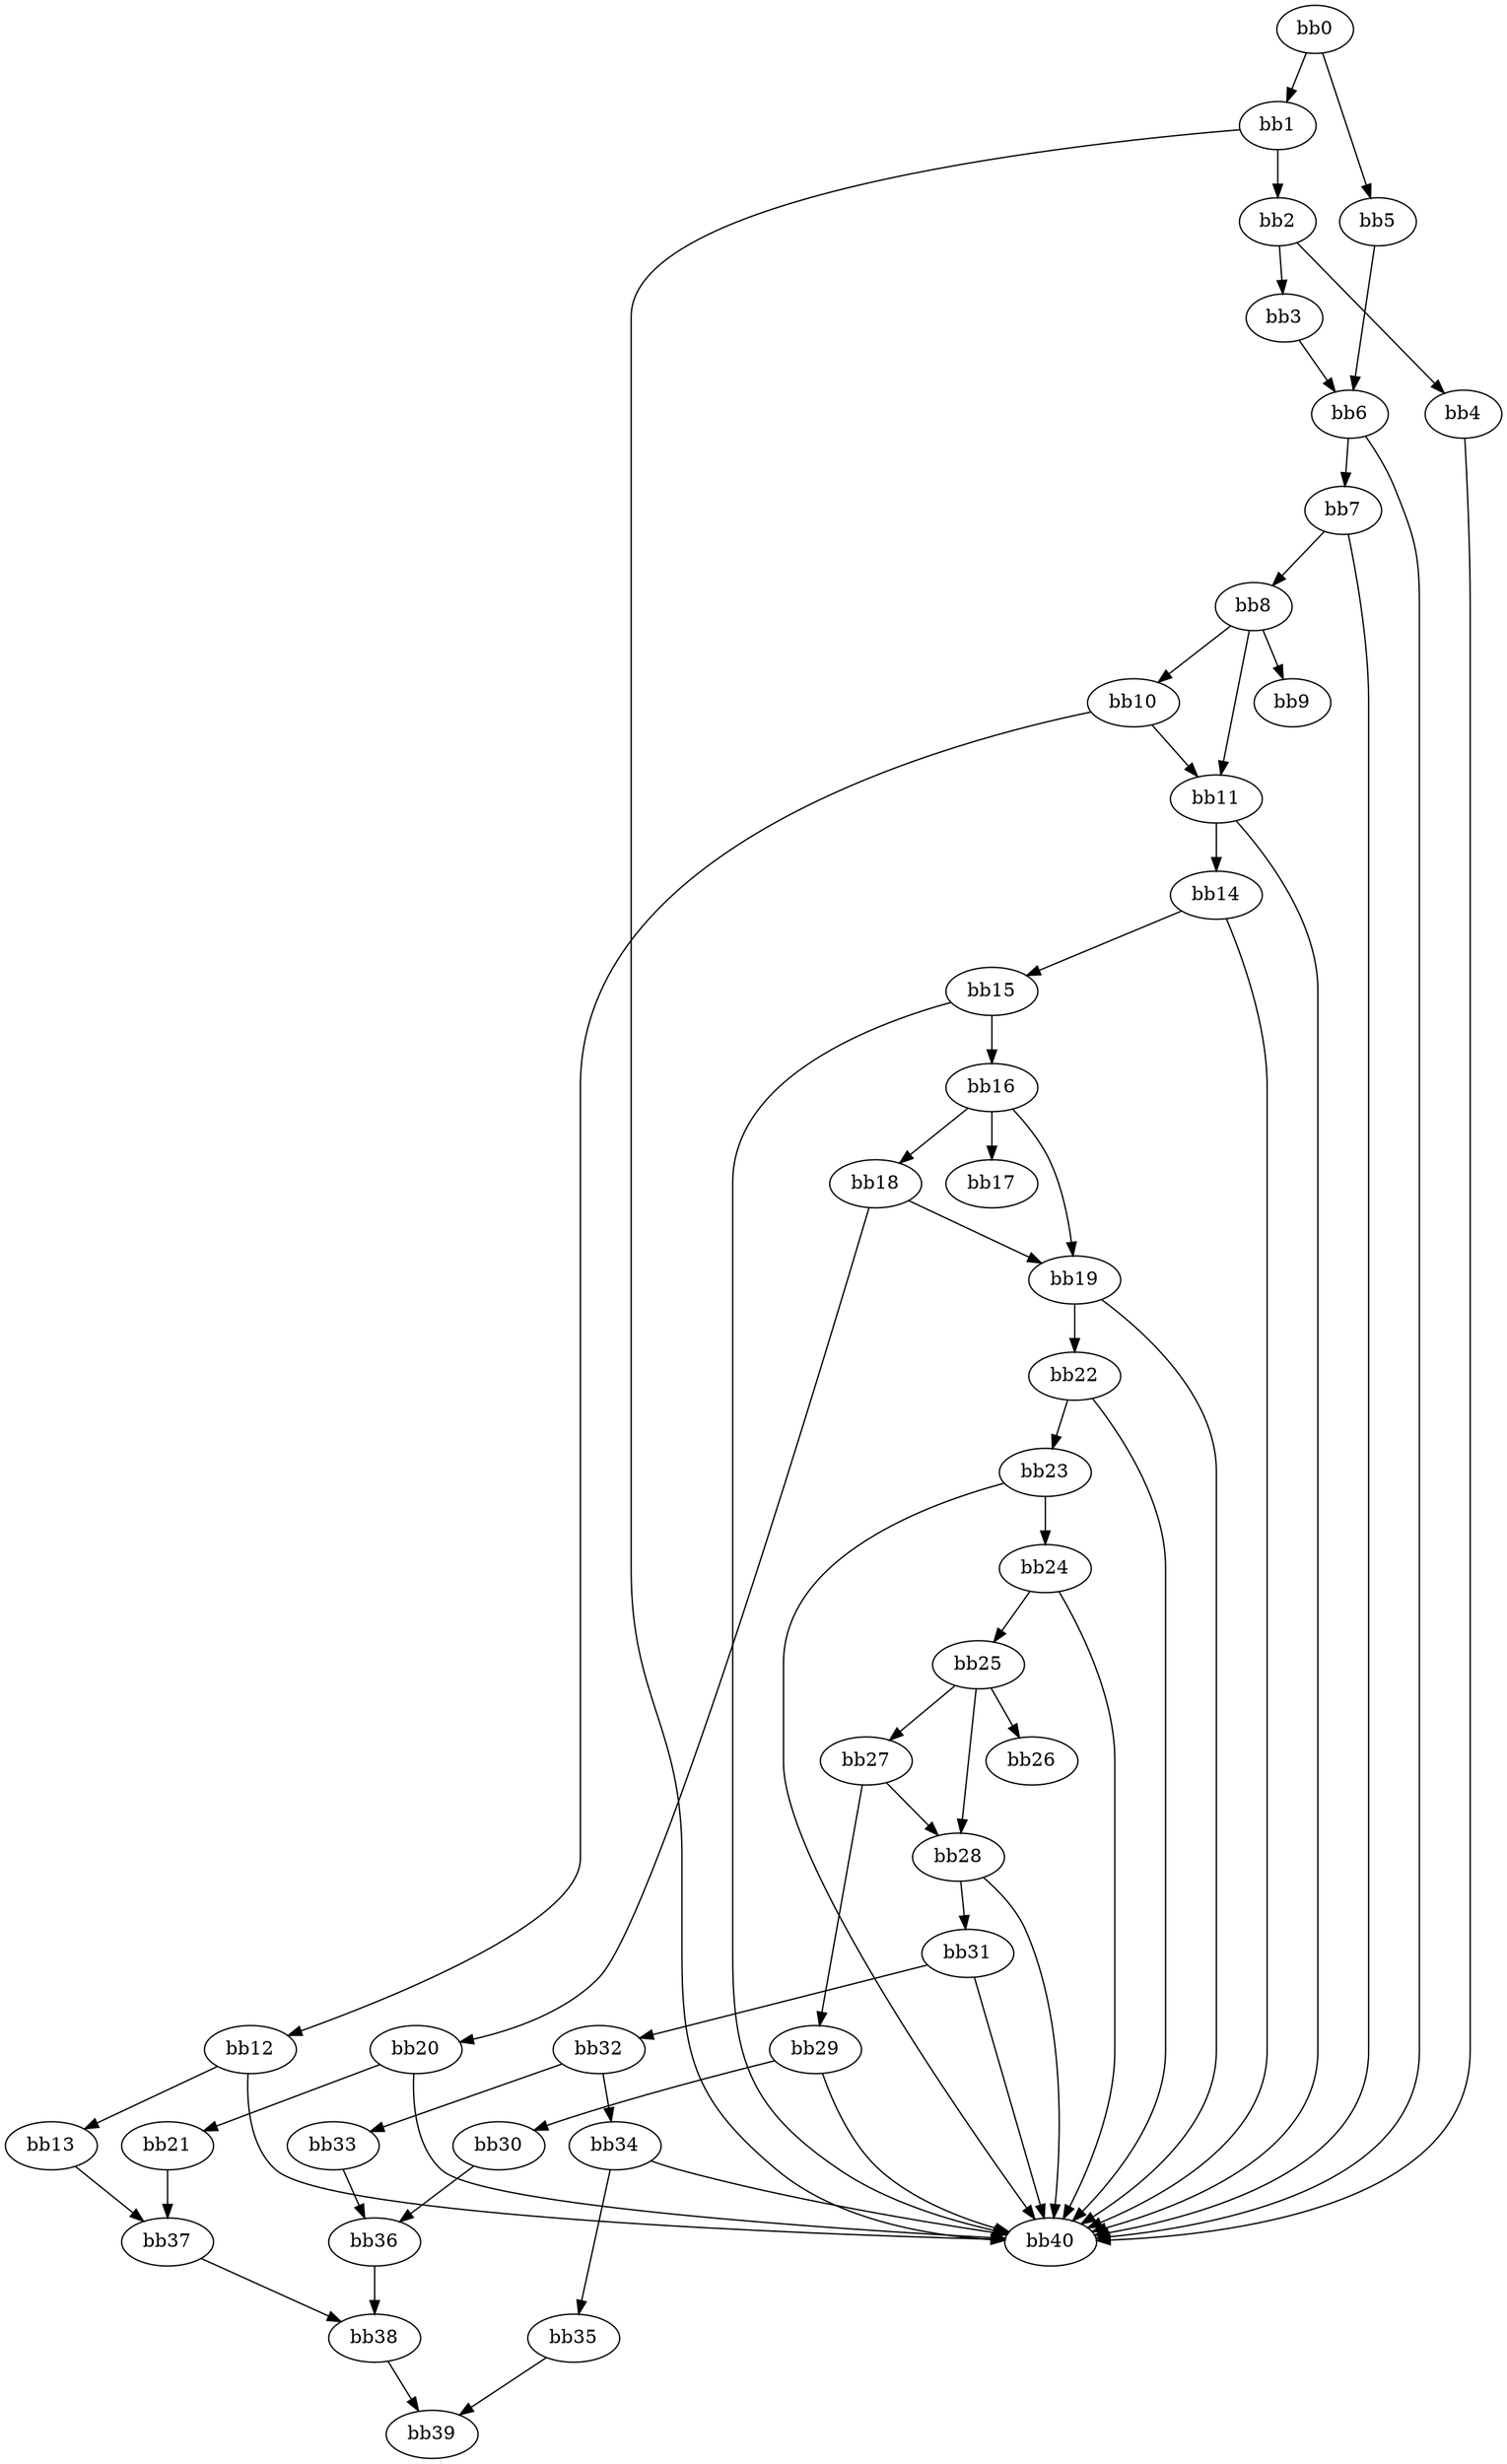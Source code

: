 digraph {
    0 [ label = "bb0\l" ]
    1 [ label = "bb1\l" ]
    2 [ label = "bb2\l" ]
    3 [ label = "bb3\l" ]
    4 [ label = "bb4\l" ]
    5 [ label = "bb5\l" ]
    6 [ label = "bb6\l" ]
    7 [ label = "bb7\l" ]
    8 [ label = "bb8\l" ]
    9 [ label = "bb9\l" ]
    10 [ label = "bb10\l" ]
    11 [ label = "bb11\l" ]
    12 [ label = "bb12\l" ]
    13 [ label = "bb13\l" ]
    14 [ label = "bb14\l" ]
    15 [ label = "bb15\l" ]
    16 [ label = "bb16\l" ]
    17 [ label = "bb17\l" ]
    18 [ label = "bb18\l" ]
    19 [ label = "bb19\l" ]
    20 [ label = "bb20\l" ]
    21 [ label = "bb21\l" ]
    22 [ label = "bb22\l" ]
    23 [ label = "bb23\l" ]
    24 [ label = "bb24\l" ]
    25 [ label = "bb25\l" ]
    26 [ label = "bb26\l" ]
    27 [ label = "bb27\l" ]
    28 [ label = "bb28\l" ]
    29 [ label = "bb29\l" ]
    30 [ label = "bb30\l" ]
    31 [ label = "bb31\l" ]
    32 [ label = "bb32\l" ]
    33 [ label = "bb33\l" ]
    34 [ label = "bb34\l" ]
    35 [ label = "bb35\l" ]
    36 [ label = "bb36\l" ]
    37 [ label = "bb37\l" ]
    38 [ label = "bb38\l" ]
    39 [ label = "bb39\l" ]
    40 [ label = "bb40\l" ]
    0 -> 1 [ ]
    0 -> 5 [ ]
    1 -> 2 [ ]
    1 -> 40 [ ]
    2 -> 3 [ ]
    2 -> 4 [ ]
    3 -> 6 [ ]
    4 -> 40 [ ]
    5 -> 6 [ ]
    6 -> 7 [ ]
    6 -> 40 [ ]
    7 -> 8 [ ]
    7 -> 40 [ ]
    8 -> 9 [ ]
    8 -> 10 [ ]
    8 -> 11 [ ]
    10 -> 11 [ ]
    10 -> 12 [ ]
    11 -> 14 [ ]
    11 -> 40 [ ]
    12 -> 13 [ ]
    12 -> 40 [ ]
    13 -> 37 [ ]
    14 -> 15 [ ]
    14 -> 40 [ ]
    15 -> 16 [ ]
    15 -> 40 [ ]
    16 -> 17 [ ]
    16 -> 18 [ ]
    16 -> 19 [ ]
    18 -> 19 [ ]
    18 -> 20 [ ]
    19 -> 22 [ ]
    19 -> 40 [ ]
    20 -> 21 [ ]
    20 -> 40 [ ]
    21 -> 37 [ ]
    22 -> 23 [ ]
    22 -> 40 [ ]
    23 -> 24 [ ]
    23 -> 40 [ ]
    24 -> 25 [ ]
    24 -> 40 [ ]
    25 -> 26 [ ]
    25 -> 27 [ ]
    25 -> 28 [ ]
    27 -> 28 [ ]
    27 -> 29 [ ]
    28 -> 31 [ ]
    28 -> 40 [ ]
    29 -> 30 [ ]
    29 -> 40 [ ]
    30 -> 36 [ ]
    31 -> 32 [ ]
    31 -> 40 [ ]
    32 -> 33 [ ]
    32 -> 34 [ ]
    33 -> 36 [ ]
    34 -> 35 [ ]
    34 -> 40 [ ]
    35 -> 39 [ ]
    36 -> 38 [ ]
    37 -> 38 [ ]
    38 -> 39 [ ]
}

